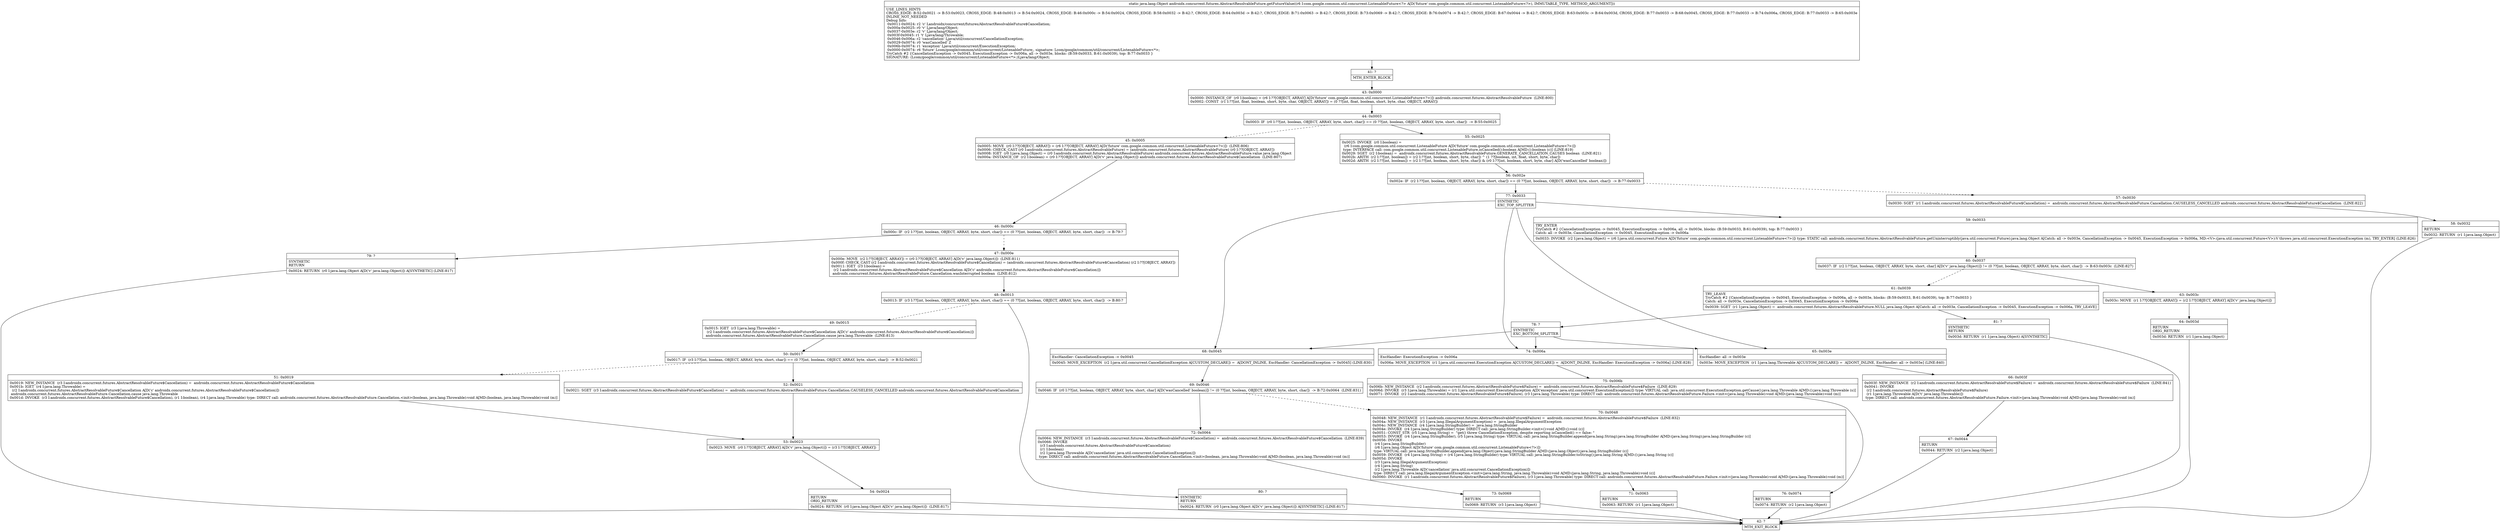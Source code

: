 digraph "CFG forandroidx.concurrent.futures.AbstractResolvableFuture.getFutureValue(Lcom\/google\/common\/util\/concurrent\/ListenableFuture;)Ljava\/lang\/Object;" {
Node_41 [shape=record,label="{41\:\ ?|MTH_ENTER_BLOCK\l}"];
Node_43 [shape=record,label="{43\:\ 0x0000|0x0000: INSTANCE_OF  (r0 I:boolean) = (r6 I:??[OBJECT, ARRAY] A[D('future' com.google.common.util.concurrent.ListenableFuture\<?\>)]) androidx.concurrent.futures.AbstractResolvableFuture  (LINE:800)\l0x0002: CONST  (r1 I:??[int, float, boolean, short, byte, char, OBJECT, ARRAY]) = (0 ??[int, float, boolean, short, byte, char, OBJECT, ARRAY]) \l}"];
Node_44 [shape=record,label="{44\:\ 0x0003|0x0003: IF  (r0 I:??[int, boolean, OBJECT, ARRAY, byte, short, char]) == (0 ??[int, boolean, OBJECT, ARRAY, byte, short, char])  \-\> B:55:0x0025 \l}"];
Node_45 [shape=record,label="{45\:\ 0x0005|0x0005: MOVE  (r0 I:??[OBJECT, ARRAY]) = (r6 I:??[OBJECT, ARRAY] A[D('future' com.google.common.util.concurrent.ListenableFuture\<?\>)])  (LINE:806)\l0x0006: CHECK_CAST (r0 I:androidx.concurrent.futures.AbstractResolvableFuture) = (androidx.concurrent.futures.AbstractResolvableFuture) (r0 I:??[OBJECT, ARRAY]) \l0x0008: IGET  (r0 I:java.lang.Object) = (r0 I:androidx.concurrent.futures.AbstractResolvableFuture) androidx.concurrent.futures.AbstractResolvableFuture.value java.lang.Object \l0x000a: INSTANCE_OF  (r2 I:boolean) = (r0 I:??[OBJECT, ARRAY] A[D('v' java.lang.Object)]) androidx.concurrent.futures.AbstractResolvableFuture$Cancellation  (LINE:807)\l}"];
Node_46 [shape=record,label="{46\:\ 0x000c|0x000c: IF  (r2 I:??[int, boolean, OBJECT, ARRAY, byte, short, char]) == (0 ??[int, boolean, OBJECT, ARRAY, byte, short, char])  \-\> B:79:? \l}"];
Node_47 [shape=record,label="{47\:\ 0x000e|0x000e: MOVE  (r2 I:??[OBJECT, ARRAY]) = (r0 I:??[OBJECT, ARRAY] A[D('v' java.lang.Object)])  (LINE:811)\l0x000f: CHECK_CAST (r2 I:androidx.concurrent.futures.AbstractResolvableFuture$Cancellation) = (androidx.concurrent.futures.AbstractResolvableFuture$Cancellation) (r2 I:??[OBJECT, ARRAY]) \l0x0011: IGET  (r3 I:boolean) = \l  (r2 I:androidx.concurrent.futures.AbstractResolvableFuture$Cancellation A[D('c' androidx.concurrent.futures.AbstractResolvableFuture$Cancellation)])\l androidx.concurrent.futures.AbstractResolvableFuture.Cancellation.wasInterrupted boolean  (LINE:812)\l}"];
Node_48 [shape=record,label="{48\:\ 0x0013|0x0013: IF  (r3 I:??[int, boolean, OBJECT, ARRAY, byte, short, char]) == (0 ??[int, boolean, OBJECT, ARRAY, byte, short, char])  \-\> B:80:? \l}"];
Node_49 [shape=record,label="{49\:\ 0x0015|0x0015: IGET  (r3 I:java.lang.Throwable) = \l  (r2 I:androidx.concurrent.futures.AbstractResolvableFuture$Cancellation A[D('c' androidx.concurrent.futures.AbstractResolvableFuture$Cancellation)])\l androidx.concurrent.futures.AbstractResolvableFuture.Cancellation.cause java.lang.Throwable  (LINE:813)\l}"];
Node_50 [shape=record,label="{50\:\ 0x0017|0x0017: IF  (r3 I:??[int, boolean, OBJECT, ARRAY, byte, short, char]) == (0 ??[int, boolean, OBJECT, ARRAY, byte, short, char])  \-\> B:52:0x0021 \l}"];
Node_51 [shape=record,label="{51\:\ 0x0019|0x0019: NEW_INSTANCE  (r3 I:androidx.concurrent.futures.AbstractResolvableFuture$Cancellation) =  androidx.concurrent.futures.AbstractResolvableFuture$Cancellation \l0x001b: IGET  (r4 I:java.lang.Throwable) = \l  (r2 I:androidx.concurrent.futures.AbstractResolvableFuture$Cancellation A[D('c' androidx.concurrent.futures.AbstractResolvableFuture$Cancellation)])\l androidx.concurrent.futures.AbstractResolvableFuture.Cancellation.cause java.lang.Throwable \l0x001d: INVOKE  (r3 I:androidx.concurrent.futures.AbstractResolvableFuture$Cancellation), (r1 I:boolean), (r4 I:java.lang.Throwable) type: DIRECT call: androidx.concurrent.futures.AbstractResolvableFuture.Cancellation.\<init\>(boolean, java.lang.Throwable):void A[MD:(boolean, java.lang.Throwable):void (m)]\l}"];
Node_53 [shape=record,label="{53\:\ 0x0023|0x0023: MOVE  (r0 I:??[OBJECT, ARRAY] A[D('v' java.lang.Object)]) = (r3 I:??[OBJECT, ARRAY]) \l}"];
Node_54 [shape=record,label="{54\:\ 0x0024|RETURN\lORIG_RETURN\l|0x0024: RETURN  (r0 I:java.lang.Object A[D('v' java.lang.Object)])  (LINE:817)\l}"];
Node_42 [shape=record,label="{42\:\ ?|MTH_EXIT_BLOCK\l}"];
Node_52 [shape=record,label="{52\:\ 0x0021|0x0021: SGET  (r3 I:androidx.concurrent.futures.AbstractResolvableFuture$Cancellation) =  androidx.concurrent.futures.AbstractResolvableFuture.Cancellation.CAUSELESS_CANCELLED androidx.concurrent.futures.AbstractResolvableFuture$Cancellation \l}"];
Node_80 [shape=record,label="{80\:\ ?|SYNTHETIC\lRETURN\l|0x0024: RETURN  (r0 I:java.lang.Object A[D('v' java.lang.Object)]) A[SYNTHETIC] (LINE:817)\l}"];
Node_79 [shape=record,label="{79\:\ ?|SYNTHETIC\lRETURN\l|0x0024: RETURN  (r0 I:java.lang.Object A[D('v' java.lang.Object)]) A[SYNTHETIC] (LINE:817)\l}"];
Node_55 [shape=record,label="{55\:\ 0x0025|0x0025: INVOKE  (r0 I:boolean) = \l  (r6 I:com.google.common.util.concurrent.ListenableFuture A[D('future' com.google.common.util.concurrent.ListenableFuture\<?\>)])\l type: INTERFACE call: com.google.common.util.concurrent.ListenableFuture.isCancelled():boolean A[MD:():boolean (c)] (LINE:819)\l0x0029: SGET  (r2 I:boolean) =  androidx.concurrent.futures.AbstractResolvableFuture.GENERATE_CANCELLATION_CAUSES boolean  (LINE:821)\l0x002b: ARITH  (r2 I:??[int, boolean]) = (r2 I:??[int, boolean, short, byte, char]) ^ (1 ??[boolean, int, float, short, byte, char]) \l0x002d: ARITH  (r2 I:??[int, boolean]) = (r2 I:??[int, boolean, short, byte, char]) & (r0 I:??[int, boolean, short, byte, char] A[D('wasCancelled' boolean)]) \l}"];
Node_56 [shape=record,label="{56\:\ 0x002e|0x002e: IF  (r2 I:??[int, boolean, OBJECT, ARRAY, byte, short, char]) == (0 ??[int, boolean, OBJECT, ARRAY, byte, short, char])  \-\> B:77:0x0033 \l}"];
Node_57 [shape=record,label="{57\:\ 0x0030|0x0030: SGET  (r1 I:androidx.concurrent.futures.AbstractResolvableFuture$Cancellation) =  androidx.concurrent.futures.AbstractResolvableFuture.Cancellation.CAUSELESS_CANCELLED androidx.concurrent.futures.AbstractResolvableFuture$Cancellation  (LINE:822)\l}"];
Node_58 [shape=record,label="{58\:\ 0x0032|RETURN\l|0x0032: RETURN  (r1 I:java.lang.Object) \l}"];
Node_77 [shape=record,label="{77\:\ 0x0033|SYNTHETIC\lEXC_TOP_SPLITTER\l}"];
Node_59 [shape=record,label="{59\:\ 0x0033|TRY_ENTER\lTryCatch #2 \{CancellationException \-\> 0x0045, ExecutionException \-\> 0x006a, all \-\> 0x003e, blocks: (B:59:0x0033, B:61:0x0039), top: B:77:0x0033 \}\lCatch: all \-\> 0x003e, CancellationException \-\> 0x0045, ExecutionException \-\> 0x006a\l|0x0033: INVOKE  (r2 I:java.lang.Object) = (r6 I:java.util.concurrent.Future A[D('future' com.google.common.util.concurrent.ListenableFuture\<?\>)]) type: STATIC call: androidx.concurrent.futures.AbstractResolvableFuture.getUninterruptibly(java.util.concurrent.Future):java.lang.Object A[Catch: all \-\> 0x003e, CancellationException \-\> 0x0045, ExecutionException \-\> 0x006a, MD:\<V\>:(java.util.concurrent.Future\<V\>):V throws java.util.concurrent.ExecutionException (m), TRY_ENTER] (LINE:826)\l}"];
Node_60 [shape=record,label="{60\:\ 0x0037|0x0037: IF  (r2 I:??[int, boolean, OBJECT, ARRAY, byte, short, char] A[D('v' java.lang.Object)]) != (0 ??[int, boolean, OBJECT, ARRAY, byte, short, char])  \-\> B:63:0x003c  (LINE:827)\l}"];
Node_61 [shape=record,label="{61\:\ 0x0039|TRY_LEAVE\lTryCatch #2 \{CancellationException \-\> 0x0045, ExecutionException \-\> 0x006a, all \-\> 0x003e, blocks: (B:59:0x0033, B:61:0x0039), top: B:77:0x0033 \}\lCatch: all \-\> 0x003e, CancellationException \-\> 0x0045, ExecutionException \-\> 0x006a\l|0x0039: SGET  (r1 I:java.lang.Object) =  androidx.concurrent.futures.AbstractResolvableFuture.NULL java.lang.Object A[Catch: all \-\> 0x003e, CancellationException \-\> 0x0045, ExecutionException \-\> 0x006a, TRY_LEAVE]\l}"];
Node_78 [shape=record,label="{78\:\ ?|SYNTHETIC\lEXC_BOTTOM_SPLITTER\l}"];
Node_81 [shape=record,label="{81\:\ ?|SYNTHETIC\lRETURN\l|0x003d: RETURN  (r1 I:java.lang.Object) A[SYNTHETIC]\l}"];
Node_63 [shape=record,label="{63\:\ 0x003c|0x003c: MOVE  (r1 I:??[OBJECT, ARRAY]) = (r2 I:??[OBJECT, ARRAY] A[D('v' java.lang.Object)]) \l}"];
Node_64 [shape=record,label="{64\:\ 0x003d|RETURN\lORIG_RETURN\l|0x003d: RETURN  (r1 I:java.lang.Object) \l}"];
Node_68 [shape=record,label="{68\:\ 0x0045|ExcHandler: CancellationException \-\> 0x0045\l|0x0045: MOVE_EXCEPTION  (r2 I:java.util.concurrent.CancellationException A[CUSTOM_DECLARE]) =  A[DONT_INLINE, ExcHandler: CancellationException \-\> 0x0045] (LINE:830)\l}"];
Node_69 [shape=record,label="{69\:\ 0x0046|0x0046: IF  (r0 I:??[int, boolean, OBJECT, ARRAY, byte, short, char] A[D('wasCancelled' boolean)]) != (0 ??[int, boolean, OBJECT, ARRAY, byte, short, char])  \-\> B:72:0x0064  (LINE:831)\l}"];
Node_70 [shape=record,label="{70\:\ 0x0048|0x0048: NEW_INSTANCE  (r1 I:androidx.concurrent.futures.AbstractResolvableFuture$Failure) =  androidx.concurrent.futures.AbstractResolvableFuture$Failure  (LINE:832)\l0x004a: NEW_INSTANCE  (r3 I:java.lang.IllegalArgumentException) =  java.lang.IllegalArgumentException \l0x004c: NEW_INSTANCE  (r4 I:java.lang.StringBuilder) =  java.lang.StringBuilder \l0x004e: INVOKE  (r4 I:java.lang.StringBuilder) type: DIRECT call: java.lang.StringBuilder.\<init\>():void A[MD:():void (c)]\l0x0051: CONST_STR  (r5 I:java.lang.String) =  \"get() threw CancellationException, despite reporting isCancelled() == false: \" \l0x0053: INVOKE  (r4 I:java.lang.StringBuilder), (r5 I:java.lang.String) type: VIRTUAL call: java.lang.StringBuilder.append(java.lang.String):java.lang.StringBuilder A[MD:(java.lang.String):java.lang.StringBuilder (c)]\l0x0056: INVOKE  \l  (r4 I:java.lang.StringBuilder)\l  (r6 I:java.lang.Object A[D('future' com.google.common.util.concurrent.ListenableFuture\<?\>)])\l type: VIRTUAL call: java.lang.StringBuilder.append(java.lang.Object):java.lang.StringBuilder A[MD:(java.lang.Object):java.lang.StringBuilder (c)]\l0x0059: INVOKE  (r4 I:java.lang.String) = (r4 I:java.lang.StringBuilder) type: VIRTUAL call: java.lang.StringBuilder.toString():java.lang.String A[MD:():java.lang.String (c)]\l0x005d: INVOKE  \l  (r3 I:java.lang.IllegalArgumentException)\l  (r4 I:java.lang.String)\l  (r2 I:java.lang.Throwable A[D('cancellation' java.util.concurrent.CancellationException)])\l type: DIRECT call: java.lang.IllegalArgumentException.\<init\>(java.lang.String, java.lang.Throwable):void A[MD:(java.lang.String, java.lang.Throwable):void (c)]\l0x0060: INVOKE  (r1 I:androidx.concurrent.futures.AbstractResolvableFuture$Failure), (r3 I:java.lang.Throwable) type: DIRECT call: androidx.concurrent.futures.AbstractResolvableFuture.Failure.\<init\>(java.lang.Throwable):void A[MD:(java.lang.Throwable):void (m)]\l}"];
Node_71 [shape=record,label="{71\:\ 0x0063|RETURN\l|0x0063: RETURN  (r1 I:java.lang.Object) \l}"];
Node_72 [shape=record,label="{72\:\ 0x0064|0x0064: NEW_INSTANCE  (r3 I:androidx.concurrent.futures.AbstractResolvableFuture$Cancellation) =  androidx.concurrent.futures.AbstractResolvableFuture$Cancellation  (LINE:839)\l0x0066: INVOKE  \l  (r3 I:androidx.concurrent.futures.AbstractResolvableFuture$Cancellation)\l  (r1 I:boolean)\l  (r2 I:java.lang.Throwable A[D('cancellation' java.util.concurrent.CancellationException)])\l type: DIRECT call: androidx.concurrent.futures.AbstractResolvableFuture.Cancellation.\<init\>(boolean, java.lang.Throwable):void A[MD:(boolean, java.lang.Throwable):void (m)]\l}"];
Node_73 [shape=record,label="{73\:\ 0x0069|RETURN\l|0x0069: RETURN  (r3 I:java.lang.Object) \l}"];
Node_74 [shape=record,label="{74\:\ 0x006a|ExcHandler: ExecutionException \-\> 0x006a\l|0x006a: MOVE_EXCEPTION  (r1 I:java.util.concurrent.ExecutionException A[CUSTOM_DECLARE]) =  A[DONT_INLINE, ExcHandler: ExecutionException \-\> 0x006a] (LINE:828)\l}"];
Node_75 [shape=record,label="{75\:\ 0x006b|0x006b: NEW_INSTANCE  (r2 I:androidx.concurrent.futures.AbstractResolvableFuture$Failure) =  androidx.concurrent.futures.AbstractResolvableFuture$Failure  (LINE:829)\l0x006d: INVOKE  (r3 I:java.lang.Throwable) = (r1 I:java.util.concurrent.ExecutionException A[D('exception' java.util.concurrent.ExecutionException)]) type: VIRTUAL call: java.util.concurrent.ExecutionException.getCause():java.lang.Throwable A[MD:():java.lang.Throwable (s)]\l0x0071: INVOKE  (r2 I:androidx.concurrent.futures.AbstractResolvableFuture$Failure), (r3 I:java.lang.Throwable) type: DIRECT call: androidx.concurrent.futures.AbstractResolvableFuture.Failure.\<init\>(java.lang.Throwable):void A[MD:(java.lang.Throwable):void (m)]\l}"];
Node_76 [shape=record,label="{76\:\ 0x0074|RETURN\l|0x0074: RETURN  (r2 I:java.lang.Object) \l}"];
Node_65 [shape=record,label="{65\:\ 0x003e|ExcHandler: all \-\> 0x003e\l|0x003e: MOVE_EXCEPTION  (r1 I:java.lang.Throwable A[CUSTOM_DECLARE]) =  A[DONT_INLINE, ExcHandler: all \-\> 0x003e] (LINE:840)\l}"];
Node_66 [shape=record,label="{66\:\ 0x003f|0x003f: NEW_INSTANCE  (r2 I:androidx.concurrent.futures.AbstractResolvableFuture$Failure) =  androidx.concurrent.futures.AbstractResolvableFuture$Failure  (LINE:841)\l0x0041: INVOKE  \l  (r2 I:androidx.concurrent.futures.AbstractResolvableFuture$Failure)\l  (r1 I:java.lang.Throwable A[D('t' java.lang.Throwable)])\l type: DIRECT call: androidx.concurrent.futures.AbstractResolvableFuture.Failure.\<init\>(java.lang.Throwable):void A[MD:(java.lang.Throwable):void (m)]\l}"];
Node_67 [shape=record,label="{67\:\ 0x0044|RETURN\l|0x0044: RETURN  (r2 I:java.lang.Object) \l}"];
MethodNode[shape=record,label="{static java.lang.Object androidx.concurrent.futures.AbstractResolvableFuture.getFutureValue((r6 I:com.google.common.util.concurrent.ListenableFuture\<?\> A[D('future' com.google.common.util.concurrent.ListenableFuture\<?\>), IMMUTABLE_TYPE, METHOD_ARGUMENT]))  | USE_LINES_HINTS\lCROSS_EDGE: B:52:0x0021 \-\> B:53:0x0023, CROSS_EDGE: B:48:0x0013 \-\> B:54:0x0024, CROSS_EDGE: B:46:0x000c \-\> B:54:0x0024, CROSS_EDGE: B:58:0x0032 \-\> B:42:?, CROSS_EDGE: B:64:0x003d \-\> B:42:?, CROSS_EDGE: B:71:0x0063 \-\> B:42:?, CROSS_EDGE: B:73:0x0069 \-\> B:42:?, CROSS_EDGE: B:76:0x0074 \-\> B:42:?, CROSS_EDGE: B:67:0x0044 \-\> B:42:?, CROSS_EDGE: B:63:0x003c \-\> B:64:0x003d, CROSS_EDGE: B:77:0x0033 \-\> B:68:0x0045, CROSS_EDGE: B:77:0x0033 \-\> B:74:0x006a, CROSS_EDGE: B:77:0x0033 \-\> B:65:0x003e\lINLINE_NOT_NEEDED\lDebug Info:\l  0x0011\-0x0024: r2 'c' Landroidx\/concurrent\/futures\/AbstractResolvableFuture$Cancellation;\l  0x000a\-0x0025: r0 'v' Ljava\/lang\/Object;\l  0x0037\-0x003e: r2 'v' Ljava\/lang\/Object;\l  0x003f\-0x0045: r1 't' Ljava\/lang\/Throwable;\l  0x0046\-0x006a: r2 'cancellation' Ljava\/util\/concurrent\/CancellationException;\l  0x0029\-0x0074: r0 'wasCancelled' Z\l  0x006b\-0x0074: r1 'exception' Ljava\/util\/concurrent\/ExecutionException;\l  0x0000\-0x0074: r6 'future' Lcom\/google\/common\/util\/concurrent\/ListenableFuture;, signature: Lcom\/google\/common\/util\/concurrent\/ListenableFuture\<*\>;\lTryCatch #2 \{CancellationException \-\> 0x0045, ExecutionException \-\> 0x006a, all \-\> 0x003e, blocks: (B:59:0x0033, B:61:0x0039), top: B:77:0x0033 \}\lSIGNATURE: (Lcom\/google\/common\/util\/concurrent\/ListenableFuture\<*\>;)Ljava\/lang\/Object;\l}"];
MethodNode -> Node_41;Node_41 -> Node_43;
Node_43 -> Node_44;
Node_44 -> Node_45[style=dashed];
Node_44 -> Node_55;
Node_45 -> Node_46;
Node_46 -> Node_47[style=dashed];
Node_46 -> Node_79;
Node_47 -> Node_48;
Node_48 -> Node_49[style=dashed];
Node_48 -> Node_80;
Node_49 -> Node_50;
Node_50 -> Node_51[style=dashed];
Node_50 -> Node_52;
Node_51 -> Node_53;
Node_53 -> Node_54;
Node_54 -> Node_42;
Node_52 -> Node_53;
Node_80 -> Node_42;
Node_79 -> Node_42;
Node_55 -> Node_56;
Node_56 -> Node_57[style=dashed];
Node_56 -> Node_77;
Node_57 -> Node_58;
Node_58 -> Node_42;
Node_77 -> Node_59;
Node_77 -> Node_68;
Node_77 -> Node_74;
Node_77 -> Node_65;
Node_59 -> Node_60;
Node_60 -> Node_61[style=dashed];
Node_60 -> Node_63;
Node_61 -> Node_78;
Node_61 -> Node_81;
Node_78 -> Node_68;
Node_78 -> Node_74;
Node_78 -> Node_65;
Node_81 -> Node_42;
Node_63 -> Node_64;
Node_64 -> Node_42;
Node_68 -> Node_69;
Node_69 -> Node_70[style=dashed];
Node_69 -> Node_72;
Node_70 -> Node_71;
Node_71 -> Node_42;
Node_72 -> Node_73;
Node_73 -> Node_42;
Node_74 -> Node_75;
Node_75 -> Node_76;
Node_76 -> Node_42;
Node_65 -> Node_66;
Node_66 -> Node_67;
Node_67 -> Node_42;
}

